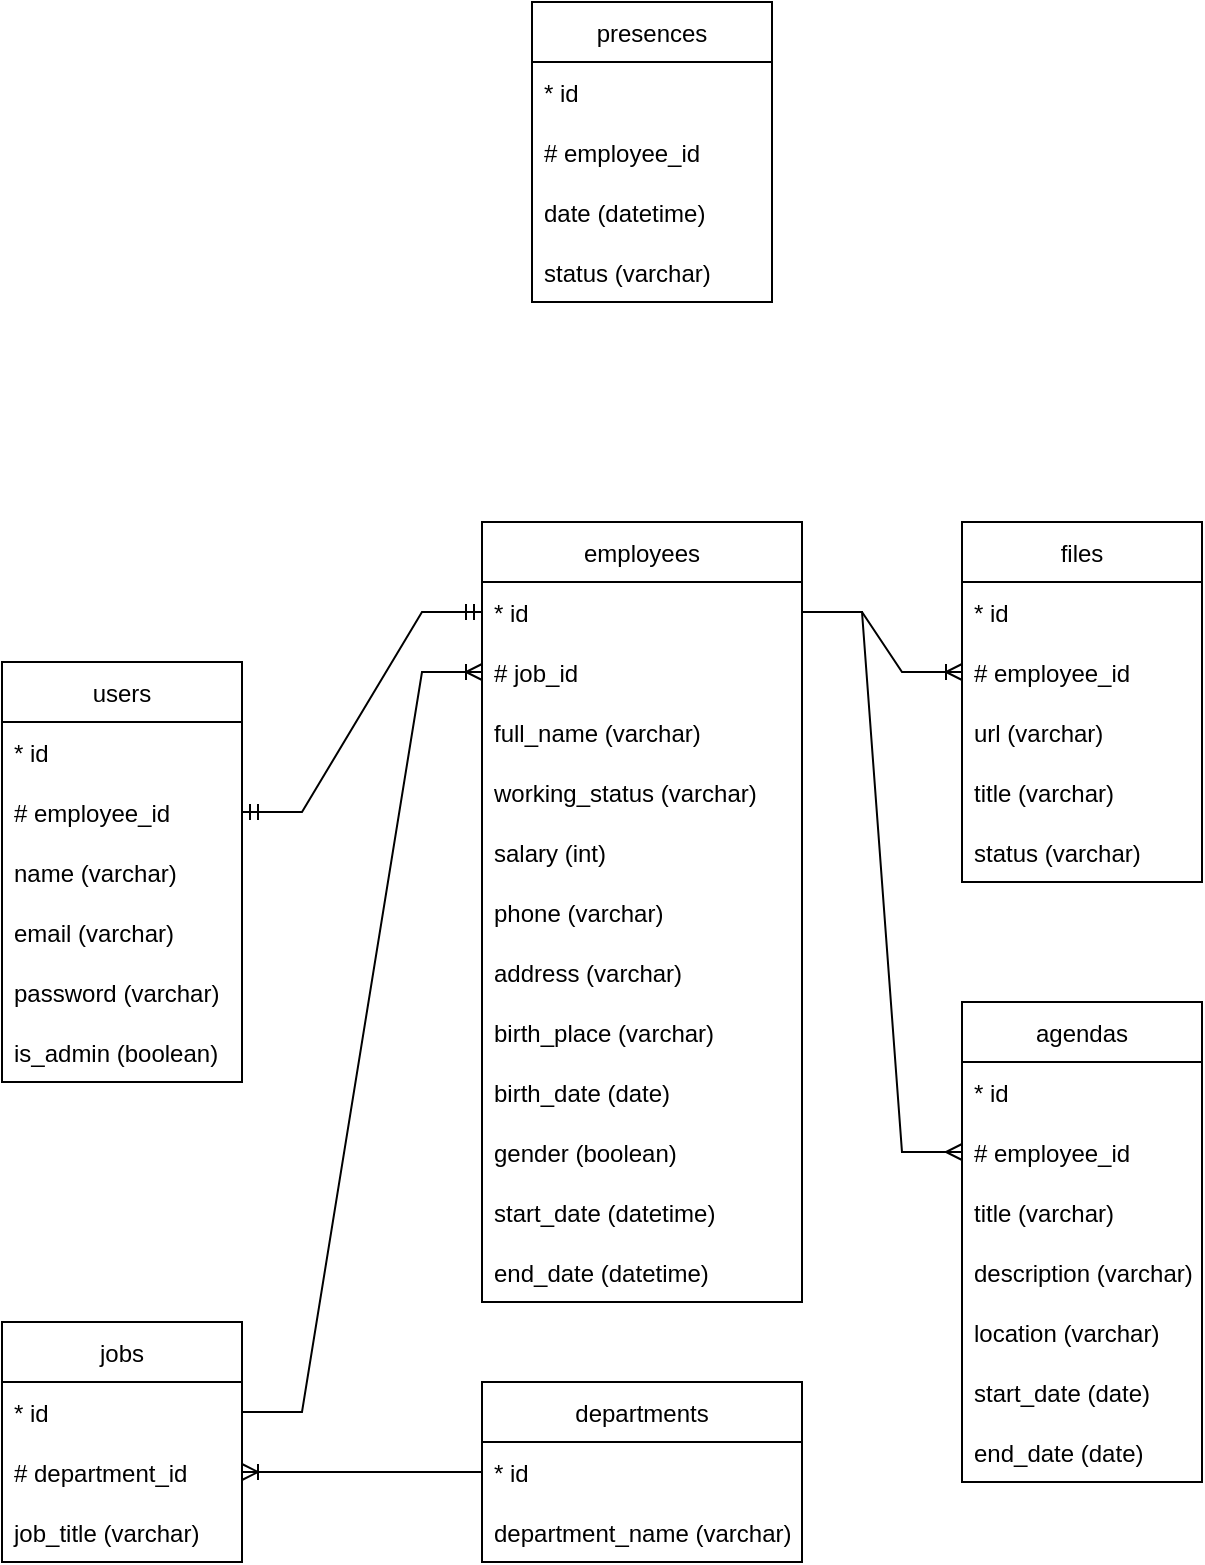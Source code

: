 <mxfile version="20.1.1" type="device"><diagram id="R2lEEEUBdFMjLlhIrx00" name="Page-1"><mxGraphModel dx="652" dy="1895" grid="1" gridSize="10" guides="1" tooltips="1" connect="1" arrows="1" fold="1" page="1" pageScale="1" pageWidth="850" pageHeight="1100" math="0" shadow="0" extFonts="Permanent Marker^https://fonts.googleapis.com/css?family=Permanent+Marker"><root><mxCell id="0"/><mxCell id="1" parent="0"/><mxCell id="g45q-q61dGHOcydNb4If-1" value="users" style="swimlane;fontStyle=0;childLayout=stackLayout;horizontal=1;startSize=30;horizontalStack=0;resizeParent=1;resizeParentMax=0;resizeLast=0;collapsible=1;marginBottom=0;" parent="1" vertex="1"><mxGeometry x="40" y="110" width="120" height="210" as="geometry"/></mxCell><mxCell id="g45q-q61dGHOcydNb4If-2" value="* id" style="text;strokeColor=none;fillColor=none;align=left;verticalAlign=middle;spacingLeft=4;spacingRight=4;overflow=hidden;points=[[0,0.5],[1,0.5]];portConstraint=eastwest;rotatable=0;" parent="g45q-q61dGHOcydNb4If-1" vertex="1"><mxGeometry y="30" width="120" height="30" as="geometry"/></mxCell><mxCell id="g45q-q61dGHOcydNb4If-12" value="# employee_id" style="text;strokeColor=none;fillColor=none;align=left;verticalAlign=middle;spacingLeft=4;spacingRight=4;overflow=hidden;points=[[0,0.5],[1,0.5]];portConstraint=eastwest;rotatable=0;" parent="g45q-q61dGHOcydNb4If-1" vertex="1"><mxGeometry y="60" width="120" height="30" as="geometry"/></mxCell><mxCell id="g45q-q61dGHOcydNb4If-3" value="name (varchar)" style="text;strokeColor=none;fillColor=none;align=left;verticalAlign=middle;spacingLeft=4;spacingRight=4;overflow=hidden;points=[[0,0.5],[1,0.5]];portConstraint=eastwest;rotatable=0;" parent="g45q-q61dGHOcydNb4If-1" vertex="1"><mxGeometry y="90" width="120" height="30" as="geometry"/></mxCell><mxCell id="g45q-q61dGHOcydNb4If-4" value="email (varchar)" style="text;strokeColor=none;fillColor=none;align=left;verticalAlign=middle;spacingLeft=4;spacingRight=4;overflow=hidden;points=[[0,0.5],[1,0.5]];portConstraint=eastwest;rotatable=0;" parent="g45q-q61dGHOcydNb4If-1" vertex="1"><mxGeometry y="120" width="120" height="30" as="geometry"/></mxCell><mxCell id="g45q-q61dGHOcydNb4If-14" value="password (varchar)" style="text;strokeColor=none;fillColor=none;align=left;verticalAlign=middle;spacingLeft=4;spacingRight=4;overflow=hidden;points=[[0,0.5],[1,0.5]];portConstraint=eastwest;rotatable=0;" parent="g45q-q61dGHOcydNb4If-1" vertex="1"><mxGeometry y="150" width="120" height="30" as="geometry"/></mxCell><mxCell id="g45q-q61dGHOcydNb4If-13" value="is_admin (boolean)" style="text;strokeColor=none;fillColor=none;align=left;verticalAlign=middle;spacingLeft=4;spacingRight=4;overflow=hidden;points=[[0,0.5],[1,0.5]];portConstraint=eastwest;rotatable=0;" parent="g45q-q61dGHOcydNb4If-1" vertex="1"><mxGeometry y="180" width="120" height="30" as="geometry"/></mxCell><mxCell id="g45q-q61dGHOcydNb4If-15" value="employees" style="swimlane;fontStyle=0;childLayout=stackLayout;horizontal=1;startSize=30;horizontalStack=0;resizeParent=1;resizeParentMax=0;resizeLast=0;collapsible=1;marginBottom=0;" parent="1" vertex="1"><mxGeometry x="280" y="40" width="160" height="390" as="geometry"/></mxCell><mxCell id="g45q-q61dGHOcydNb4If-16" value="* id" style="text;strokeColor=none;fillColor=none;align=left;verticalAlign=middle;spacingLeft=4;spacingRight=4;overflow=hidden;points=[[0,0.5],[1,0.5]];portConstraint=eastwest;rotatable=0;" parent="g45q-q61dGHOcydNb4If-15" vertex="1"><mxGeometry y="30" width="160" height="30" as="geometry"/></mxCell><mxCell id="g45q-q61dGHOcydNb4If-25" value="# job_id" style="text;strokeColor=none;fillColor=none;align=left;verticalAlign=middle;spacingLeft=4;spacingRight=4;overflow=hidden;points=[[0,0.5],[1,0.5]];portConstraint=eastwest;rotatable=0;" parent="g45q-q61dGHOcydNb4If-15" vertex="1"><mxGeometry y="60" width="160" height="30" as="geometry"/></mxCell><mxCell id="g45q-q61dGHOcydNb4If-17" value="full_name (varchar)" style="text;strokeColor=none;fillColor=none;align=left;verticalAlign=middle;spacingLeft=4;spacingRight=4;overflow=hidden;points=[[0,0.5],[1,0.5]];portConstraint=eastwest;rotatable=0;" parent="g45q-q61dGHOcydNb4If-15" vertex="1"><mxGeometry y="90" width="160" height="30" as="geometry"/></mxCell><mxCell id="g45q-q61dGHOcydNb4If-18" value="working_status (varchar)" style="text;strokeColor=none;fillColor=none;align=left;verticalAlign=middle;spacingLeft=4;spacingRight=4;overflow=hidden;points=[[0,0.5],[1,0.5]];portConstraint=eastwest;rotatable=0;" parent="g45q-q61dGHOcydNb4If-15" vertex="1"><mxGeometry y="120" width="160" height="30" as="geometry"/></mxCell><mxCell id="g45q-q61dGHOcydNb4If-19" value="salary (int)" style="text;strokeColor=none;fillColor=none;align=left;verticalAlign=middle;spacingLeft=4;spacingRight=4;overflow=hidden;points=[[0,0.5],[1,0.5]];portConstraint=eastwest;rotatable=0;" parent="g45q-q61dGHOcydNb4If-15" vertex="1"><mxGeometry y="150" width="160" height="30" as="geometry"/></mxCell><mxCell id="g45q-q61dGHOcydNb4If-20" value="phone (varchar)" style="text;strokeColor=none;fillColor=none;align=left;verticalAlign=middle;spacingLeft=4;spacingRight=4;overflow=hidden;points=[[0,0.5],[1,0.5]];portConstraint=eastwest;rotatable=0;" parent="g45q-q61dGHOcydNb4If-15" vertex="1"><mxGeometry y="180" width="160" height="30" as="geometry"/></mxCell><mxCell id="g45q-q61dGHOcydNb4If-21" value="address (varchar)" style="text;strokeColor=none;fillColor=none;align=left;verticalAlign=middle;spacingLeft=4;spacingRight=4;overflow=hidden;points=[[0,0.5],[1,0.5]];portConstraint=eastwest;rotatable=0;" parent="g45q-q61dGHOcydNb4If-15" vertex="1"><mxGeometry y="210" width="160" height="30" as="geometry"/></mxCell><mxCell id="g45q-q61dGHOcydNb4If-22" value="birth_place (varchar)" style="text;strokeColor=none;fillColor=none;align=left;verticalAlign=middle;spacingLeft=4;spacingRight=4;overflow=hidden;points=[[0,0.5],[1,0.5]];portConstraint=eastwest;rotatable=0;" parent="g45q-q61dGHOcydNb4If-15" vertex="1"><mxGeometry y="240" width="160" height="30" as="geometry"/></mxCell><mxCell id="g45q-q61dGHOcydNb4If-23" value="birth_date (date)" style="text;strokeColor=none;fillColor=none;align=left;verticalAlign=middle;spacingLeft=4;spacingRight=4;overflow=hidden;points=[[0,0.5],[1,0.5]];portConstraint=eastwest;rotatable=0;" parent="g45q-q61dGHOcydNb4If-15" vertex="1"><mxGeometry y="270" width="160" height="30" as="geometry"/></mxCell><mxCell id="g45q-q61dGHOcydNb4If-74" value="gender (boolean)" style="text;strokeColor=none;fillColor=none;align=left;verticalAlign=middle;spacingLeft=4;spacingRight=4;overflow=hidden;points=[[0,0.5],[1,0.5]];portConstraint=eastwest;rotatable=0;" parent="g45q-q61dGHOcydNb4If-15" vertex="1"><mxGeometry y="300" width="160" height="30" as="geometry"/></mxCell><mxCell id="g45q-q61dGHOcydNb4If-26" value="start_date (datetime)" style="text;strokeColor=none;fillColor=none;align=left;verticalAlign=middle;spacingLeft=4;spacingRight=4;overflow=hidden;points=[[0,0.5],[1,0.5]];portConstraint=eastwest;rotatable=0;" parent="g45q-q61dGHOcydNb4If-15" vertex="1"><mxGeometry y="330" width="160" height="30" as="geometry"/></mxCell><mxCell id="g45q-q61dGHOcydNb4If-27" value="end_date (datetime)" style="text;strokeColor=none;fillColor=none;align=left;verticalAlign=middle;spacingLeft=4;spacingRight=4;overflow=hidden;points=[[0,0.5],[1,0.5]];portConstraint=eastwest;rotatable=0;" parent="g45q-q61dGHOcydNb4If-15" vertex="1"><mxGeometry y="360" width="160" height="30" as="geometry"/></mxCell><mxCell id="g45q-q61dGHOcydNb4If-30" value="" style="edgeStyle=entityRelationEdgeStyle;fontSize=12;html=1;endArrow=ERmandOne;startArrow=ERmandOne;rounded=0;" parent="1" source="g45q-q61dGHOcydNb4If-12" target="g45q-q61dGHOcydNb4If-16" edge="1"><mxGeometry width="100" height="100" relative="1" as="geometry"><mxPoint x="370" y="460" as="sourcePoint"/><mxPoint x="470" y="360" as="targetPoint"/></mxGeometry></mxCell><mxCell id="g45q-q61dGHOcydNb4If-31" value="jobs" style="swimlane;fontStyle=0;childLayout=stackLayout;horizontal=1;startSize=30;horizontalStack=0;resizeParent=1;resizeParentMax=0;resizeLast=0;collapsible=1;marginBottom=0;" parent="1" vertex="1"><mxGeometry x="40" y="440" width="120" height="120" as="geometry"/></mxCell><mxCell id="g45q-q61dGHOcydNb4If-32" value="* id" style="text;strokeColor=none;fillColor=none;align=left;verticalAlign=middle;spacingLeft=4;spacingRight=4;overflow=hidden;points=[[0,0.5],[1,0.5]];portConstraint=eastwest;rotatable=0;" parent="g45q-q61dGHOcydNb4If-31" vertex="1"><mxGeometry y="30" width="120" height="30" as="geometry"/></mxCell><mxCell id="g45q-q61dGHOcydNb4If-34" value="# department_id" style="text;strokeColor=none;fillColor=none;align=left;verticalAlign=middle;spacingLeft=4;spacingRight=4;overflow=hidden;points=[[0,0.5],[1,0.5]];portConstraint=eastwest;rotatable=0;" parent="g45q-q61dGHOcydNb4If-31" vertex="1"><mxGeometry y="60" width="120" height="30" as="geometry"/></mxCell><mxCell id="g45q-q61dGHOcydNb4If-33" value="job_title (varchar)" style="text;strokeColor=none;fillColor=none;align=left;verticalAlign=middle;spacingLeft=4;spacingRight=4;overflow=hidden;points=[[0,0.5],[1,0.5]];portConstraint=eastwest;rotatable=0;" parent="g45q-q61dGHOcydNb4If-31" vertex="1"><mxGeometry y="90" width="120" height="30" as="geometry"/></mxCell><mxCell id="g45q-q61dGHOcydNb4If-44" value="departments" style="swimlane;fontStyle=0;childLayout=stackLayout;horizontal=1;startSize=30;horizontalStack=0;resizeParent=1;resizeParentMax=0;resizeLast=0;collapsible=1;marginBottom=0;" parent="1" vertex="1"><mxGeometry x="280" y="470" width="160" height="90" as="geometry"/></mxCell><mxCell id="g45q-q61dGHOcydNb4If-45" value="* id" style="text;strokeColor=none;fillColor=none;align=left;verticalAlign=middle;spacingLeft=4;spacingRight=4;overflow=hidden;points=[[0,0.5],[1,0.5]];portConstraint=eastwest;rotatable=0;" parent="g45q-q61dGHOcydNb4If-44" vertex="1"><mxGeometry y="30" width="160" height="30" as="geometry"/></mxCell><mxCell id="g45q-q61dGHOcydNb4If-46" value="department_name (varchar)" style="text;strokeColor=none;fillColor=none;align=left;verticalAlign=middle;spacingLeft=4;spacingRight=4;overflow=hidden;points=[[0,0.5],[1,0.5]];portConstraint=eastwest;rotatable=0;" parent="g45q-q61dGHOcydNb4If-44" vertex="1"><mxGeometry y="60" width="160" height="30" as="geometry"/></mxCell><mxCell id="g45q-q61dGHOcydNb4If-48" value="" style="edgeStyle=entityRelationEdgeStyle;fontSize=12;html=1;endArrow=ERoneToMany;rounded=0;" parent="1" source="g45q-q61dGHOcydNb4If-32" target="g45q-q61dGHOcydNb4If-25" edge="1"><mxGeometry width="100" height="100" relative="1" as="geometry"><mxPoint x="370" y="460" as="sourcePoint"/><mxPoint x="470" y="360" as="targetPoint"/></mxGeometry></mxCell><mxCell id="g45q-q61dGHOcydNb4If-49" value="" style="edgeStyle=entityRelationEdgeStyle;fontSize=12;html=1;endArrow=ERoneToMany;rounded=0;" parent="1" source="g45q-q61dGHOcydNb4If-45" target="g45q-q61dGHOcydNb4If-34" edge="1"><mxGeometry width="100" height="100" relative="1" as="geometry"><mxPoint x="370" y="460" as="sourcePoint"/><mxPoint x="470" y="360" as="targetPoint"/></mxGeometry></mxCell><mxCell id="g45q-q61dGHOcydNb4If-57" value="files" style="swimlane;fontStyle=0;childLayout=stackLayout;horizontal=1;startSize=30;horizontalStack=0;resizeParent=1;resizeParentMax=0;resizeLast=0;collapsible=1;marginBottom=0;" parent="1" vertex="1"><mxGeometry x="520" y="40" width="120" height="180" as="geometry"/></mxCell><mxCell id="g45q-q61dGHOcydNb4If-58" value="* id" style="text;strokeColor=none;fillColor=none;align=left;verticalAlign=middle;spacingLeft=4;spacingRight=4;overflow=hidden;points=[[0,0.5],[1,0.5]];portConstraint=eastwest;rotatable=0;" parent="g45q-q61dGHOcydNb4If-57" vertex="1"><mxGeometry y="30" width="120" height="30" as="geometry"/></mxCell><mxCell id="g45q-q61dGHOcydNb4If-60" value="# employee_id" style="text;strokeColor=none;fillColor=none;align=left;verticalAlign=middle;spacingLeft=4;spacingRight=4;overflow=hidden;points=[[0,0.5],[1,0.5]];portConstraint=eastwest;rotatable=0;" parent="g45q-q61dGHOcydNb4If-57" vertex="1"><mxGeometry y="60" width="120" height="30" as="geometry"/></mxCell><mxCell id="g45q-q61dGHOcydNb4If-59" value="url (varchar)" style="text;strokeColor=none;fillColor=none;align=left;verticalAlign=middle;spacingLeft=4;spacingRight=4;overflow=hidden;points=[[0,0.5],[1,0.5]];portConstraint=eastwest;rotatable=0;" parent="g45q-q61dGHOcydNb4If-57" vertex="1"><mxGeometry y="90" width="120" height="30" as="geometry"/></mxCell><mxCell id="g45q-q61dGHOcydNb4If-62" value="title (varchar)" style="text;strokeColor=none;fillColor=none;align=left;verticalAlign=middle;spacingLeft=4;spacingRight=4;overflow=hidden;points=[[0,0.5],[1,0.5]];portConstraint=eastwest;rotatable=0;" parent="g45q-q61dGHOcydNb4If-57" vertex="1"><mxGeometry y="120" width="120" height="30" as="geometry"/></mxCell><mxCell id="g45q-q61dGHOcydNb4If-61" value="status (varchar)" style="text;strokeColor=none;fillColor=none;align=left;verticalAlign=middle;spacingLeft=4;spacingRight=4;overflow=hidden;points=[[0,0.5],[1,0.5]];portConstraint=eastwest;rotatable=0;" parent="g45q-q61dGHOcydNb4If-57" vertex="1"><mxGeometry y="150" width="120" height="30" as="geometry"/></mxCell><mxCell id="g45q-q61dGHOcydNb4If-63" value="" style="edgeStyle=entityRelationEdgeStyle;fontSize=12;html=1;endArrow=ERoneToMany;rounded=0;" parent="1" source="g45q-q61dGHOcydNb4If-16" target="g45q-q61dGHOcydNb4If-60" edge="1"><mxGeometry width="100" height="100" relative="1" as="geometry"><mxPoint x="370" y="460" as="sourcePoint"/><mxPoint x="470" y="360" as="targetPoint"/></mxGeometry></mxCell><mxCell id="g45q-q61dGHOcydNb4If-64" value="agendas" style="swimlane;fontStyle=0;childLayout=stackLayout;horizontal=1;startSize=30;horizontalStack=0;resizeParent=1;resizeParentMax=0;resizeLast=0;collapsible=1;marginBottom=0;" parent="1" vertex="1"><mxGeometry x="520" y="280" width="120" height="240" as="geometry"/></mxCell><mxCell id="g45q-q61dGHOcydNb4If-65" value="* id" style="text;strokeColor=none;fillColor=none;align=left;verticalAlign=middle;spacingLeft=4;spacingRight=4;overflow=hidden;points=[[0,0.5],[1,0.5]];portConstraint=eastwest;rotatable=0;" parent="g45q-q61dGHOcydNb4If-64" vertex="1"><mxGeometry y="30" width="120" height="30" as="geometry"/></mxCell><mxCell id="g45q-q61dGHOcydNb4If-69" value="# employee_id" style="text;strokeColor=none;fillColor=none;align=left;verticalAlign=middle;spacingLeft=4;spacingRight=4;overflow=hidden;points=[[0,0.5],[1,0.5]];portConstraint=eastwest;rotatable=0;" parent="g45q-q61dGHOcydNb4If-64" vertex="1"><mxGeometry y="60" width="120" height="30" as="geometry"/></mxCell><mxCell id="g45q-q61dGHOcydNb4If-67" value="title (varchar)" style="text;strokeColor=none;fillColor=none;align=left;verticalAlign=middle;spacingLeft=4;spacingRight=4;overflow=hidden;points=[[0,0.5],[1,0.5]];portConstraint=eastwest;rotatable=0;" parent="g45q-q61dGHOcydNb4If-64" vertex="1"><mxGeometry y="90" width="120" height="30" as="geometry"/></mxCell><mxCell id="g45q-q61dGHOcydNb4If-75" value="description (varchar)" style="text;strokeColor=none;fillColor=none;align=left;verticalAlign=middle;spacingLeft=4;spacingRight=4;overflow=hidden;points=[[0,0.5],[1,0.5]];portConstraint=eastwest;rotatable=0;" parent="g45q-q61dGHOcydNb4If-64" vertex="1"><mxGeometry y="120" width="120" height="30" as="geometry"/></mxCell><mxCell id="g45q-q61dGHOcydNb4If-66" value="location (varchar)" style="text;strokeColor=none;fillColor=none;align=left;verticalAlign=middle;spacingLeft=4;spacingRight=4;overflow=hidden;points=[[0,0.5],[1,0.5]];portConstraint=eastwest;rotatable=0;" parent="g45q-q61dGHOcydNb4If-64" vertex="1"><mxGeometry y="150" width="120" height="30" as="geometry"/></mxCell><mxCell id="g45q-q61dGHOcydNb4If-72" value="start_date (date)" style="text;strokeColor=none;fillColor=none;align=left;verticalAlign=middle;spacingLeft=4;spacingRight=4;overflow=hidden;points=[[0,0.5],[1,0.5]];portConstraint=eastwest;rotatable=0;" parent="g45q-q61dGHOcydNb4If-64" vertex="1"><mxGeometry y="180" width="120" height="30" as="geometry"/></mxCell><mxCell id="g45q-q61dGHOcydNb4If-73" value="end_date (date)" style="text;strokeColor=none;fillColor=none;align=left;verticalAlign=middle;spacingLeft=4;spacingRight=4;overflow=hidden;points=[[0,0.5],[1,0.5]];portConstraint=eastwest;rotatable=0;" parent="g45q-q61dGHOcydNb4If-64" vertex="1"><mxGeometry y="210" width="120" height="30" as="geometry"/></mxCell><mxCell id="g45q-q61dGHOcydNb4If-70" value="" style="edgeStyle=entityRelationEdgeStyle;fontSize=12;html=1;endArrow=ERmany;rounded=0;" parent="1" source="g45q-q61dGHOcydNb4If-16" target="g45q-q61dGHOcydNb4If-69" edge="1"><mxGeometry width="100" height="100" relative="1" as="geometry"><mxPoint x="370" y="460" as="sourcePoint"/><mxPoint x="470" y="360" as="targetPoint"/></mxGeometry></mxCell><mxCell id="lMCT_6pht1xAcBmSjMYe-27" value="presences" style="swimlane;fontStyle=0;childLayout=stackLayout;horizontal=1;startSize=30;horizontalStack=0;resizeParent=1;resizeParentMax=0;resizeLast=0;collapsible=1;marginBottom=0;" vertex="1" parent="1"><mxGeometry x="305" y="-220" width="120" height="150" as="geometry"/></mxCell><mxCell id="lMCT_6pht1xAcBmSjMYe-28" value="* id" style="text;strokeColor=none;fillColor=none;align=left;verticalAlign=middle;spacingLeft=4;spacingRight=4;overflow=hidden;points=[[0,0.5],[1,0.5]];portConstraint=eastwest;rotatable=0;" vertex="1" parent="lMCT_6pht1xAcBmSjMYe-27"><mxGeometry y="30" width="120" height="30" as="geometry"/></mxCell><mxCell id="lMCT_6pht1xAcBmSjMYe-29" value="# employee_id" style="text;strokeColor=none;fillColor=none;align=left;verticalAlign=middle;spacingLeft=4;spacingRight=4;overflow=hidden;points=[[0,0.5],[1,0.5]];portConstraint=eastwest;rotatable=0;" vertex="1" parent="lMCT_6pht1xAcBmSjMYe-27"><mxGeometry y="60" width="120" height="30" as="geometry"/></mxCell><mxCell id="lMCT_6pht1xAcBmSjMYe-30" value="date (datetime)" style="text;strokeColor=none;fillColor=none;align=left;verticalAlign=middle;spacingLeft=4;spacingRight=4;overflow=hidden;points=[[0,0.5],[1,0.5]];portConstraint=eastwest;rotatable=0;" vertex="1" parent="lMCT_6pht1xAcBmSjMYe-27"><mxGeometry y="90" width="120" height="30" as="geometry"/></mxCell><mxCell id="lMCT_6pht1xAcBmSjMYe-31" value="status (varchar)" style="text;strokeColor=none;fillColor=none;align=left;verticalAlign=middle;spacingLeft=4;spacingRight=4;overflow=hidden;points=[[0,0.5],[1,0.5]];portConstraint=eastwest;rotatable=0;" vertex="1" parent="lMCT_6pht1xAcBmSjMYe-27"><mxGeometry y="120" width="120" height="30" as="geometry"/></mxCell></root></mxGraphModel></diagram></mxfile>